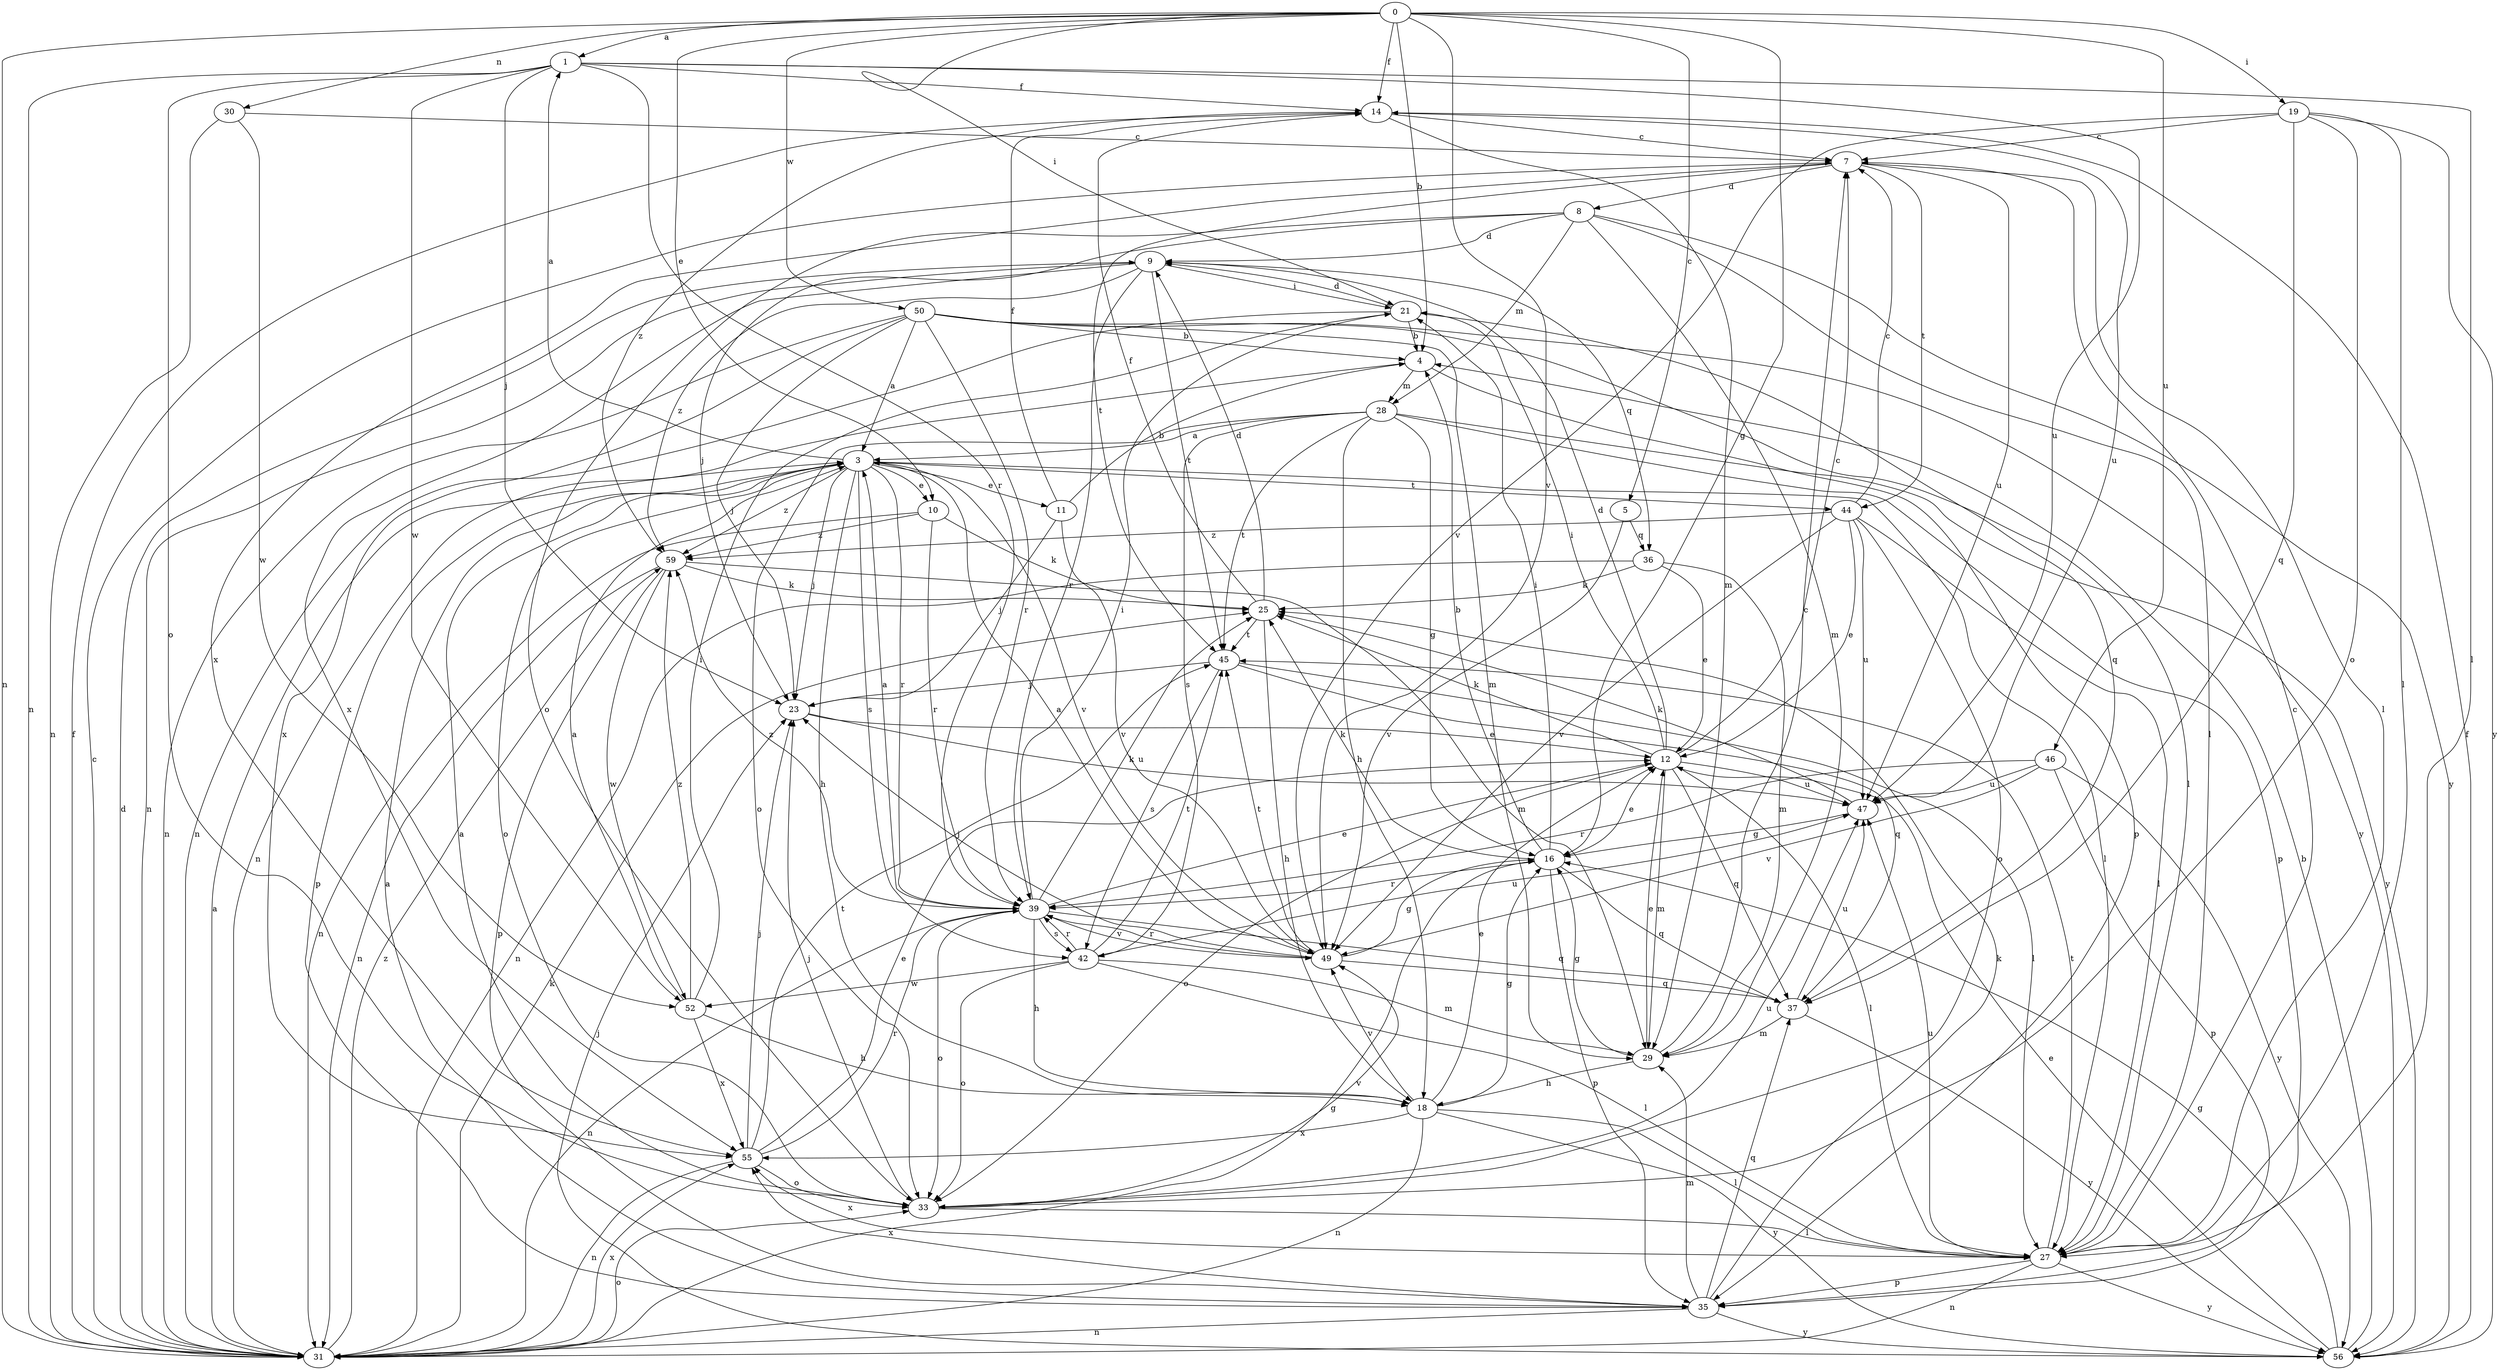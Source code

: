 strict digraph  {
0;
1;
3;
4;
5;
7;
8;
9;
10;
11;
12;
14;
16;
18;
19;
21;
23;
25;
27;
28;
29;
30;
31;
33;
35;
36;
37;
39;
42;
44;
45;
46;
47;
49;
50;
52;
55;
56;
59;
0 -> 1  [label=a];
0 -> 4  [label=b];
0 -> 5  [label=c];
0 -> 10  [label=e];
0 -> 14  [label=f];
0 -> 16  [label=g];
0 -> 19  [label=i];
0 -> 21  [label=i];
0 -> 30  [label=n];
0 -> 31  [label=n];
0 -> 46  [label=u];
0 -> 49  [label=v];
0 -> 50  [label=w];
1 -> 14  [label=f];
1 -> 23  [label=j];
1 -> 27  [label=l];
1 -> 31  [label=n];
1 -> 33  [label=o];
1 -> 39  [label=r];
1 -> 47  [label=u];
1 -> 52  [label=w];
3 -> 1  [label=a];
3 -> 10  [label=e];
3 -> 11  [label=e];
3 -> 18  [label=h];
3 -> 23  [label=j];
3 -> 27  [label=l];
3 -> 33  [label=o];
3 -> 35  [label=p];
3 -> 39  [label=r];
3 -> 42  [label=s];
3 -> 44  [label=t];
3 -> 49  [label=v];
3 -> 59  [label=z];
4 -> 28  [label=m];
4 -> 31  [label=n];
4 -> 35  [label=p];
5 -> 36  [label=q];
5 -> 49  [label=v];
7 -> 8  [label=d];
7 -> 27  [label=l];
7 -> 44  [label=t];
7 -> 45  [label=t];
7 -> 47  [label=u];
7 -> 55  [label=x];
8 -> 9  [label=d];
8 -> 23  [label=j];
8 -> 27  [label=l];
8 -> 28  [label=m];
8 -> 29  [label=m];
8 -> 33  [label=o];
8 -> 56  [label=y];
9 -> 21  [label=i];
9 -> 31  [label=n];
9 -> 36  [label=q];
9 -> 39  [label=r];
9 -> 45  [label=t];
9 -> 55  [label=x];
9 -> 59  [label=z];
10 -> 25  [label=k];
10 -> 31  [label=n];
10 -> 39  [label=r];
10 -> 59  [label=z];
11 -> 4  [label=b];
11 -> 14  [label=f];
11 -> 23  [label=j];
11 -> 49  [label=v];
12 -> 7  [label=c];
12 -> 9  [label=d];
12 -> 21  [label=i];
12 -> 25  [label=k];
12 -> 27  [label=l];
12 -> 29  [label=m];
12 -> 33  [label=o];
12 -> 37  [label=q];
12 -> 47  [label=u];
14 -> 7  [label=c];
14 -> 29  [label=m];
14 -> 47  [label=u];
14 -> 59  [label=z];
16 -> 4  [label=b];
16 -> 12  [label=e];
16 -> 21  [label=i];
16 -> 25  [label=k];
16 -> 35  [label=p];
16 -> 37  [label=q];
16 -> 39  [label=r];
18 -> 12  [label=e];
18 -> 16  [label=g];
18 -> 27  [label=l];
18 -> 31  [label=n];
18 -> 49  [label=v];
18 -> 55  [label=x];
18 -> 56  [label=y];
19 -> 7  [label=c];
19 -> 27  [label=l];
19 -> 33  [label=o];
19 -> 37  [label=q];
19 -> 49  [label=v];
19 -> 56  [label=y];
21 -> 4  [label=b];
21 -> 9  [label=d];
21 -> 31  [label=n];
21 -> 37  [label=q];
23 -> 12  [label=e];
23 -> 47  [label=u];
25 -> 9  [label=d];
25 -> 14  [label=f];
25 -> 18  [label=h];
25 -> 45  [label=t];
27 -> 7  [label=c];
27 -> 31  [label=n];
27 -> 35  [label=p];
27 -> 45  [label=t];
27 -> 47  [label=u];
27 -> 55  [label=x];
27 -> 56  [label=y];
28 -> 3  [label=a];
28 -> 16  [label=g];
28 -> 18  [label=h];
28 -> 33  [label=o];
28 -> 35  [label=p];
28 -> 42  [label=s];
28 -> 45  [label=t];
28 -> 56  [label=y];
29 -> 7  [label=c];
29 -> 12  [label=e];
29 -> 16  [label=g];
29 -> 18  [label=h];
30 -> 7  [label=c];
30 -> 31  [label=n];
30 -> 52  [label=w];
31 -> 3  [label=a];
31 -> 7  [label=c];
31 -> 9  [label=d];
31 -> 14  [label=f];
31 -> 16  [label=g];
31 -> 25  [label=k];
31 -> 33  [label=o];
31 -> 55  [label=x];
31 -> 59  [label=z];
33 -> 3  [label=a];
33 -> 23  [label=j];
33 -> 27  [label=l];
33 -> 47  [label=u];
33 -> 49  [label=v];
35 -> 3  [label=a];
35 -> 25  [label=k];
35 -> 29  [label=m];
35 -> 31  [label=n];
35 -> 37  [label=q];
35 -> 55  [label=x];
35 -> 56  [label=y];
36 -> 12  [label=e];
36 -> 25  [label=k];
36 -> 29  [label=m];
36 -> 31  [label=n];
37 -> 29  [label=m];
37 -> 47  [label=u];
37 -> 56  [label=y];
39 -> 3  [label=a];
39 -> 12  [label=e];
39 -> 18  [label=h];
39 -> 21  [label=i];
39 -> 25  [label=k];
39 -> 31  [label=n];
39 -> 33  [label=o];
39 -> 37  [label=q];
39 -> 42  [label=s];
39 -> 49  [label=v];
39 -> 59  [label=z];
42 -> 27  [label=l];
42 -> 29  [label=m];
42 -> 33  [label=o];
42 -> 39  [label=r];
42 -> 45  [label=t];
42 -> 47  [label=u];
42 -> 52  [label=w];
44 -> 7  [label=c];
44 -> 12  [label=e];
44 -> 27  [label=l];
44 -> 33  [label=o];
44 -> 47  [label=u];
44 -> 49  [label=v];
44 -> 59  [label=z];
45 -> 23  [label=j];
45 -> 27  [label=l];
45 -> 37  [label=q];
45 -> 42  [label=s];
46 -> 35  [label=p];
46 -> 39  [label=r];
46 -> 47  [label=u];
46 -> 49  [label=v];
46 -> 56  [label=y];
47 -> 16  [label=g];
47 -> 25  [label=k];
49 -> 3  [label=a];
49 -> 16  [label=g];
49 -> 23  [label=j];
49 -> 37  [label=q];
49 -> 39  [label=r];
49 -> 45  [label=t];
50 -> 3  [label=a];
50 -> 4  [label=b];
50 -> 23  [label=j];
50 -> 27  [label=l];
50 -> 29  [label=m];
50 -> 31  [label=n];
50 -> 39  [label=r];
50 -> 55  [label=x];
50 -> 56  [label=y];
52 -> 3  [label=a];
52 -> 18  [label=h];
52 -> 21  [label=i];
52 -> 55  [label=x];
52 -> 59  [label=z];
55 -> 12  [label=e];
55 -> 23  [label=j];
55 -> 31  [label=n];
55 -> 33  [label=o];
55 -> 39  [label=r];
55 -> 45  [label=t];
56 -> 4  [label=b];
56 -> 12  [label=e];
56 -> 14  [label=f];
56 -> 16  [label=g];
56 -> 23  [label=j];
59 -> 25  [label=k];
59 -> 29  [label=m];
59 -> 31  [label=n];
59 -> 35  [label=p];
59 -> 52  [label=w];
}
